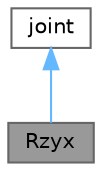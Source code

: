 digraph "Rzyx"
{
 // LATEX_PDF_SIZE
  bgcolor="transparent";
  edge [fontname=Helvetica,fontsize=10,labelfontname=Helvetica,labelfontsize=10];
  node [fontname=Helvetica,fontsize=10,shape=box,height=0.2,width=0.4];
  Node1 [id="Node000001",label="Rzyx",height=0.2,width=0.4,color="gray40", fillcolor="grey60", style="filled", fontcolor="black",tooltip="Spherical joint for rotation about the x/y/z-axes using Euler-angles in the order z,..."];
  Node2 -> Node1 [id="edge1_Node000001_Node000002",dir="back",color="steelblue1",style="solid",tooltip=" "];
  Node2 [id="Node000002",label="joint",height=0.2,width=0.4,color="gray40", fillcolor="white", style="filled",URL="$classFoam_1_1RBD_1_1joint.html",tooltip="Abstract base-class for all rigid-body joints."];
}
